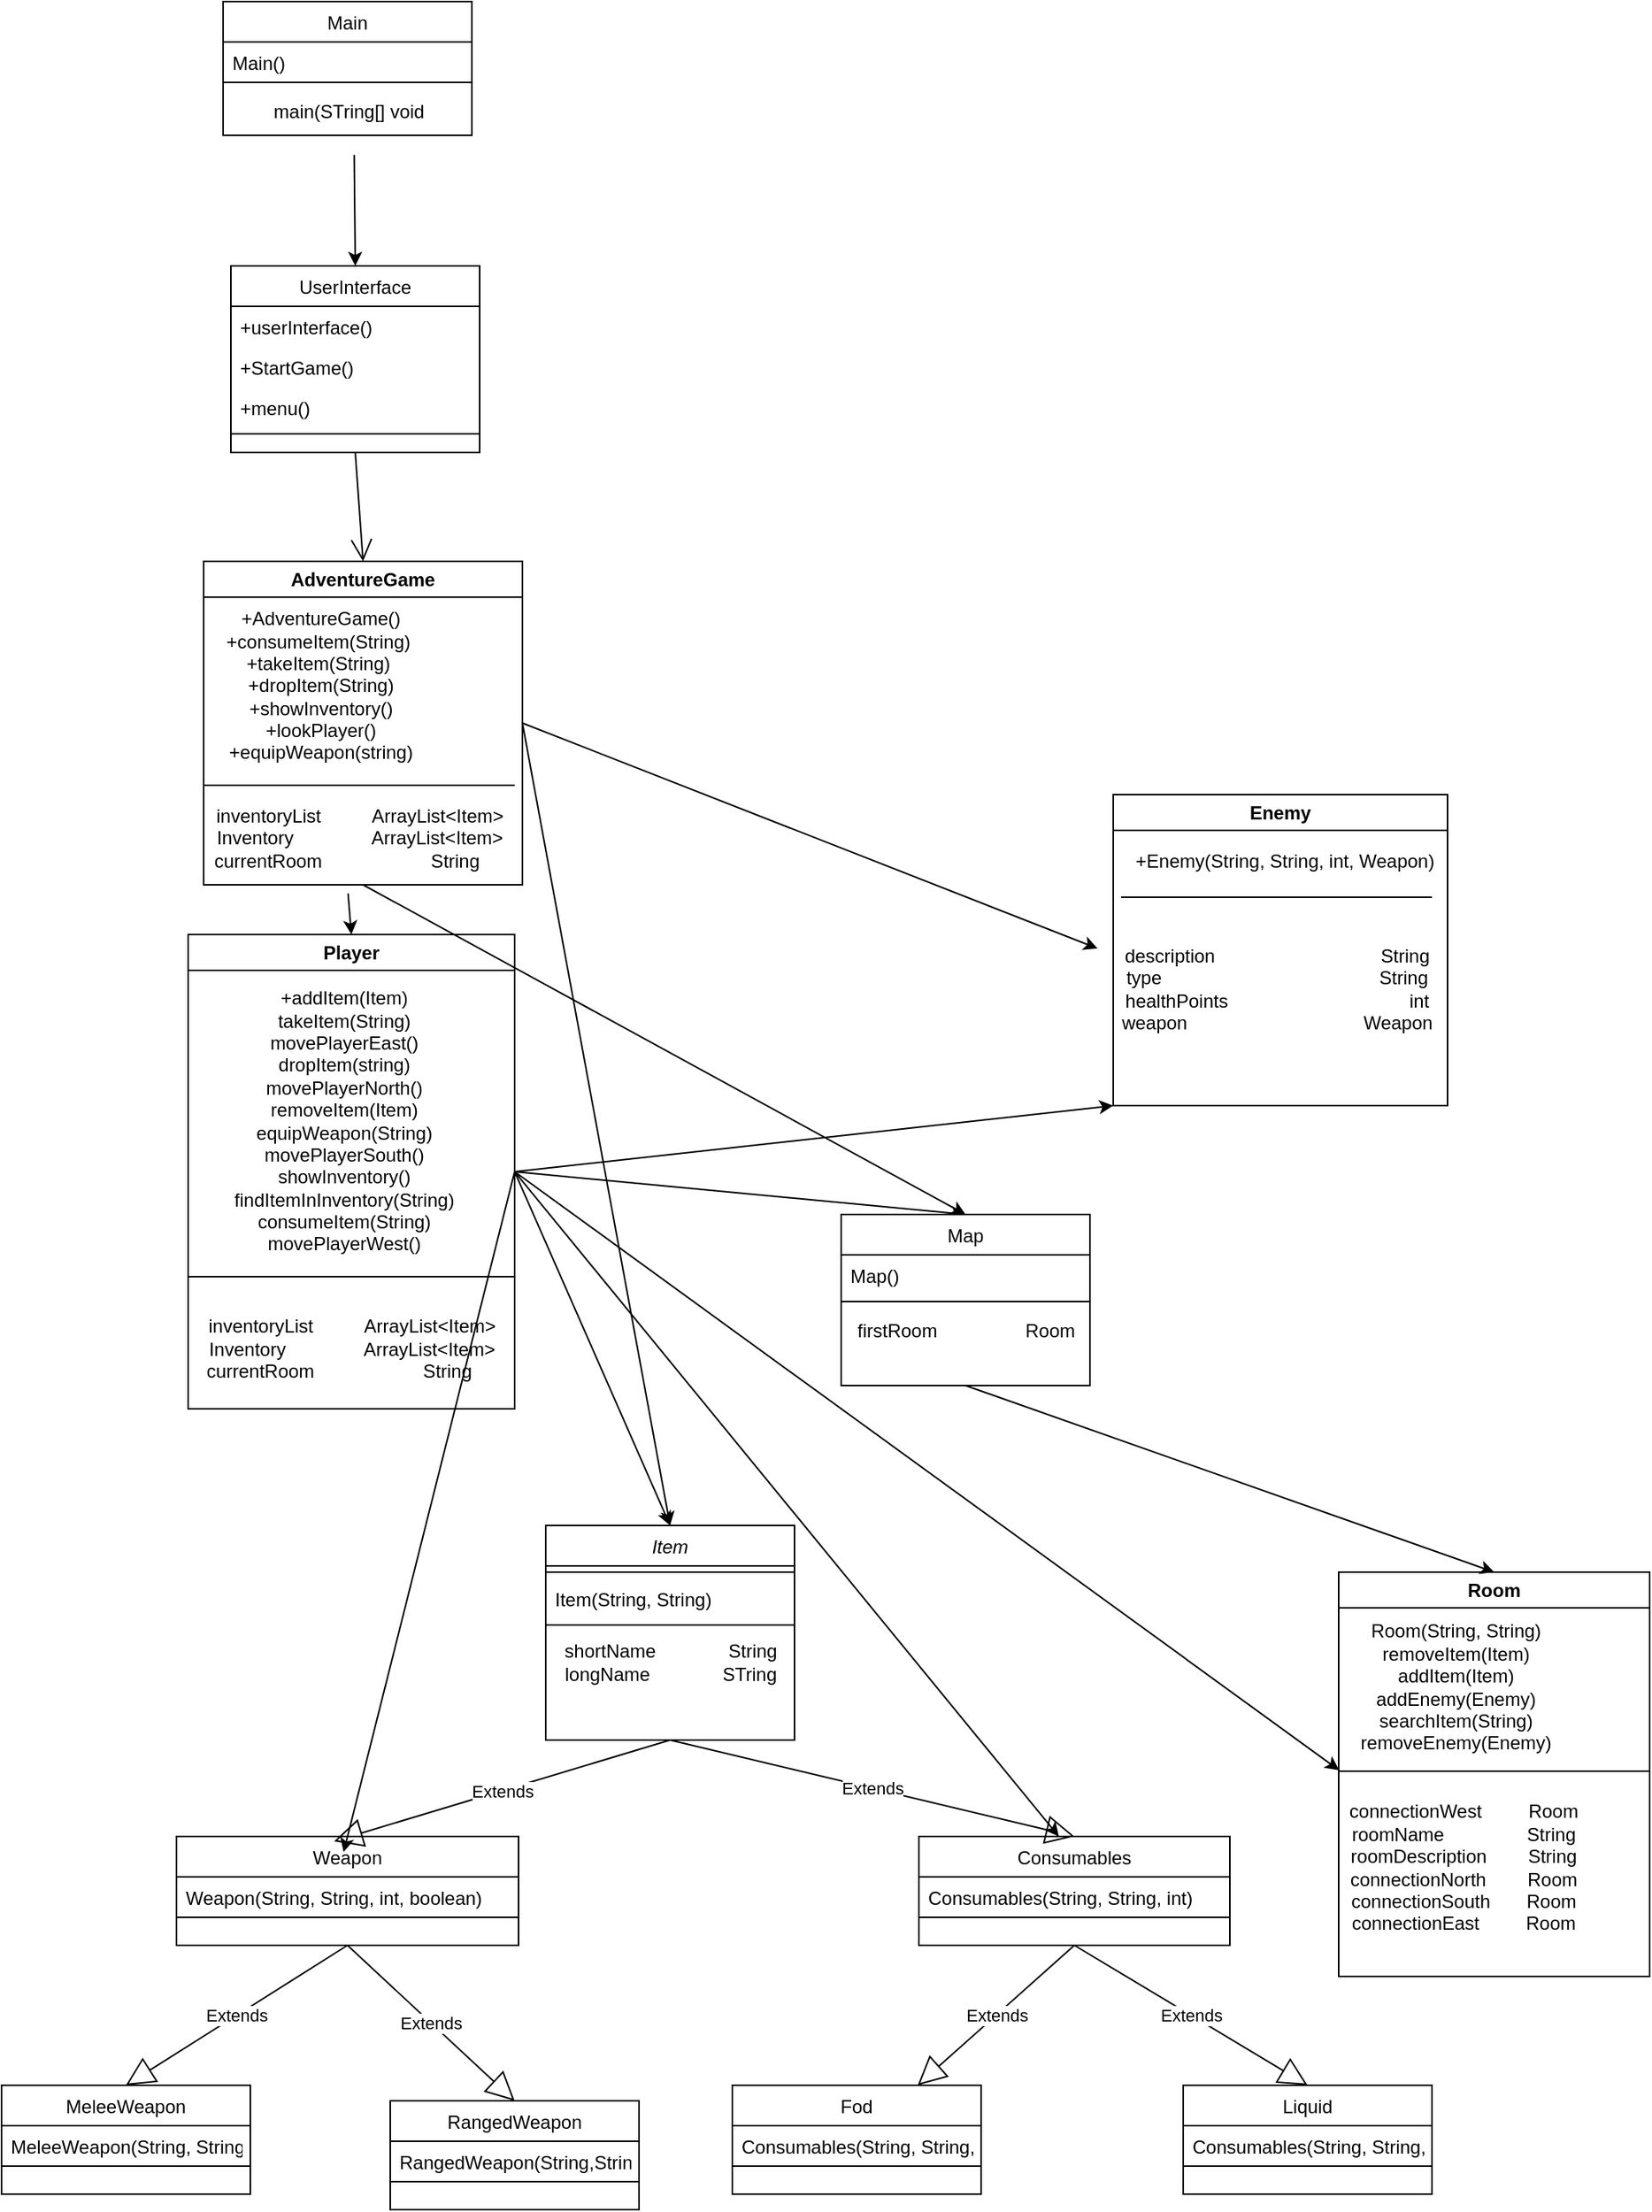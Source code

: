 <mxfile version="24.0.7" type="github">
  <diagram id="C5RBs43oDa-KdzZeNtuy" name="Page-1">
    <mxGraphModel dx="3653" dy="2772" grid="1" gridSize="10" guides="1" tooltips="1" connect="1" arrows="1" fold="1" page="1" pageScale="1" pageWidth="827" pageHeight="1169" math="0" shadow="0">
      <root>
        <mxCell id="WIyWlLk6GJQsqaUBKTNV-0" />
        <mxCell id="WIyWlLk6GJQsqaUBKTNV-1" parent="WIyWlLk6GJQsqaUBKTNV-0" />
        <mxCell id="zkfFHV4jXpPFQw0GAbJ--0" value="Item" style="swimlane;fontStyle=2;align=center;verticalAlign=top;childLayout=stackLayout;horizontal=1;startSize=26;horizontalStack=0;resizeParent=1;resizeLast=0;collapsible=1;marginBottom=0;rounded=0;shadow=0;strokeWidth=1;" parent="WIyWlLk6GJQsqaUBKTNV-1" vertex="1">
          <mxGeometry x="480" y="700" width="160" height="138" as="geometry">
            <mxRectangle x="230" y="140" width="160" height="26" as="alternateBounds" />
          </mxGeometry>
        </mxCell>
        <mxCell id="zkfFHV4jXpPFQw0GAbJ--4" value="" style="line;html=1;strokeWidth=1;align=left;verticalAlign=middle;spacingTop=-1;spacingLeft=3;spacingRight=3;rotatable=0;labelPosition=right;points=[];portConstraint=eastwest;" parent="zkfFHV4jXpPFQw0GAbJ--0" vertex="1">
          <mxGeometry y="26" width="160" height="8" as="geometry" />
        </mxCell>
        <mxCell id="zkfFHV4jXpPFQw0GAbJ--2" value="Item(String, String)" style="text;align=left;verticalAlign=top;spacingLeft=4;spacingRight=4;overflow=hidden;rotatable=0;points=[[0,0.5],[1,0.5]];portConstraint=eastwest;rounded=0;shadow=0;html=0;" parent="zkfFHV4jXpPFQw0GAbJ--0" vertex="1">
          <mxGeometry y="34" width="160" height="26" as="geometry" />
        </mxCell>
        <mxCell id="uwDvqa7Ofeo9CIhUObdA-54" value="" style="line;strokeWidth=1;fillColor=none;align=left;verticalAlign=middle;spacingTop=-1;spacingLeft=3;spacingRight=3;rotatable=0;labelPosition=right;points=[];portConstraint=eastwest;strokeColor=inherit;" vertex="1" parent="zkfFHV4jXpPFQw0GAbJ--0">
          <mxGeometry y="60" width="160" height="8" as="geometry" />
        </mxCell>
        <mxCell id="uwDvqa7Ofeo9CIhUObdA-55" value="shortName&amp;nbsp; &amp;nbsp; &amp;nbsp; &amp;nbsp; &amp;nbsp; &amp;nbsp; &amp;nbsp; String&lt;div&gt;longName&amp;nbsp; &amp;nbsp; &amp;nbsp; &amp;nbsp; &amp;nbsp; &amp;nbsp; &amp;nbsp; STring&lt;/div&gt;" style="text;html=1;align=center;verticalAlign=middle;resizable=0;points=[];autosize=1;strokeColor=none;fillColor=none;" vertex="1" parent="zkfFHV4jXpPFQw0GAbJ--0">
          <mxGeometry y="68" width="160" height="40" as="geometry" />
        </mxCell>
        <mxCell id="zkfFHV4jXpPFQw0GAbJ--17" value="UserInterface" style="swimlane;fontStyle=0;align=center;verticalAlign=top;childLayout=stackLayout;horizontal=1;startSize=26;horizontalStack=0;resizeParent=1;resizeLast=0;collapsible=1;marginBottom=0;rounded=0;shadow=0;strokeWidth=1;" parent="WIyWlLk6GJQsqaUBKTNV-1" vertex="1">
          <mxGeometry x="277.5" y="-110" width="160" height="120" as="geometry">
            <mxRectangle x="550" y="140" width="160" height="26" as="alternateBounds" />
          </mxGeometry>
        </mxCell>
        <mxCell id="zkfFHV4jXpPFQw0GAbJ--18" value="+userInterface()" style="text;align=left;verticalAlign=top;spacingLeft=4;spacingRight=4;overflow=hidden;rotatable=0;points=[[0,0.5],[1,0.5]];portConstraint=eastwest;" parent="zkfFHV4jXpPFQw0GAbJ--17" vertex="1">
          <mxGeometry y="26" width="160" height="26" as="geometry" />
        </mxCell>
        <mxCell id="zkfFHV4jXpPFQw0GAbJ--19" value="+StartGame()" style="text;align=left;verticalAlign=top;spacingLeft=4;spacingRight=4;overflow=hidden;rotatable=0;points=[[0,0.5],[1,0.5]];portConstraint=eastwest;rounded=0;shadow=0;html=0;" parent="zkfFHV4jXpPFQw0GAbJ--17" vertex="1">
          <mxGeometry y="52" width="160" height="26" as="geometry" />
        </mxCell>
        <mxCell id="zkfFHV4jXpPFQw0GAbJ--20" value="+menu()" style="text;align=left;verticalAlign=top;spacingLeft=4;spacingRight=4;overflow=hidden;rotatable=0;points=[[0,0.5],[1,0.5]];portConstraint=eastwest;rounded=0;shadow=0;html=0;" parent="zkfFHV4jXpPFQw0GAbJ--17" vertex="1">
          <mxGeometry y="78" width="160" height="26" as="geometry" />
        </mxCell>
        <mxCell id="zkfFHV4jXpPFQw0GAbJ--23" value="" style="line;html=1;strokeWidth=1;align=left;verticalAlign=middle;spacingTop=-1;spacingLeft=3;spacingRight=3;rotatable=0;labelPosition=right;points=[];portConstraint=eastwest;" parent="zkfFHV4jXpPFQw0GAbJ--17" vertex="1">
          <mxGeometry y="104" width="160" height="8" as="geometry" />
        </mxCell>
        <mxCell id="uwDvqa7Ofeo9CIhUObdA-1" value="AdventureGame" style="swimlane;whiteSpace=wrap;html=1;" vertex="1" parent="WIyWlLk6GJQsqaUBKTNV-1">
          <mxGeometry x="260" y="80" width="205" height="208" as="geometry" />
        </mxCell>
        <mxCell id="uwDvqa7Ofeo9CIhUObdA-3" value="+AdventureGame()&lt;div&gt;+consumeItem(String)&amp;nbsp;&lt;/div&gt;&lt;div&gt;+takeItem(String)&amp;nbsp;&lt;/div&gt;&lt;div&gt;+dropItem(String)&lt;/div&gt;&lt;div&gt;+showInventory()&lt;/div&gt;&lt;div&gt;+lookPlayer()&lt;/div&gt;&lt;div&gt;+equipWeapon(string)&lt;/div&gt;" style="text;html=1;align=center;verticalAlign=middle;resizable=0;points=[];autosize=1;strokeColor=none;fillColor=none;" vertex="1" parent="uwDvqa7Ofeo9CIhUObdA-1">
          <mxGeometry y="25" width="150" height="110" as="geometry" />
        </mxCell>
        <mxCell id="uwDvqa7Ofeo9CIhUObdA-44" value="" style="line;strokeWidth=1;fillColor=none;align=left;verticalAlign=middle;spacingTop=-1;spacingLeft=3;spacingRight=3;rotatable=0;labelPosition=right;points=[];portConstraint=eastwest;strokeColor=inherit;" vertex="1" parent="uwDvqa7Ofeo9CIhUObdA-1">
          <mxGeometry y="140" width="200" height="8" as="geometry" />
        </mxCell>
        <mxCell id="uwDvqa7Ofeo9CIhUObdA-48" value="inventoryList&amp;nbsp; &amp;nbsp; &amp;nbsp; &amp;nbsp; &amp;nbsp; ArrayList&amp;lt;Item&amp;gt;&lt;div&gt;&lt;span style=&quot;background-color: initial;&quot;&gt;Inventory&amp;nbsp; &amp;nbsp; &amp;nbsp; &amp;nbsp; &amp;nbsp; &amp;nbsp; &amp;nbsp; &amp;nbsp;ArrayList&amp;lt;Item&amp;gt;&lt;/span&gt;&lt;div&gt;currentRoom&amp;nbsp; &amp;nbsp; &amp;nbsp; &amp;nbsp; &amp;nbsp; &amp;nbsp; &amp;nbsp; &amp;nbsp; &amp;nbsp; &amp;nbsp; &amp;nbsp;String&amp;nbsp; &amp;nbsp; &amp;nbsp;&lt;/div&gt;&lt;/div&gt;" style="text;html=1;align=center;verticalAlign=middle;resizable=0;points=[];autosize=1;strokeColor=none;fillColor=none;" vertex="1" parent="uwDvqa7Ofeo9CIhUObdA-1">
          <mxGeometry x="-5" y="148" width="210" height="60" as="geometry" />
        </mxCell>
        <mxCell id="uwDvqa7Ofeo9CIhUObdA-2" value="Room" style="swimlane;whiteSpace=wrap;html=1;" vertex="1" parent="WIyWlLk6GJQsqaUBKTNV-1">
          <mxGeometry x="990" y="730" width="200" height="260" as="geometry" />
        </mxCell>
        <mxCell id="uwDvqa7Ofeo9CIhUObdA-5" value="Room(String, String)&lt;div&gt;&lt;span style=&quot;background-color: initial;&quot;&gt;removeItem(Item)&lt;/span&gt;&lt;div&gt;addItem(Item)&lt;/div&gt;&lt;div&gt;addEnemy(Enemy)&lt;/div&gt;&lt;div&gt;searchItem(String)&lt;/div&gt;&lt;div&gt;removeEnemy(Enemy)&lt;/div&gt;&lt;/div&gt;" style="text;html=1;align=center;verticalAlign=middle;resizable=0;points=[];autosize=1;strokeColor=none;fillColor=none;" vertex="1" parent="uwDvqa7Ofeo9CIhUObdA-2">
          <mxGeometry y="24" width="150" height="100" as="geometry" />
        </mxCell>
        <mxCell id="uwDvqa7Ofeo9CIhUObdA-50" value="" style="line;strokeWidth=1;fillColor=none;align=left;verticalAlign=middle;spacingTop=-1;spacingLeft=3;spacingRight=3;rotatable=0;labelPosition=right;points=[];portConstraint=eastwest;strokeColor=inherit;" vertex="1" parent="uwDvqa7Ofeo9CIhUObdA-2">
          <mxGeometry y="124" width="200" height="8" as="geometry" />
        </mxCell>
        <mxCell id="uwDvqa7Ofeo9CIhUObdA-51" value="connectionWest&amp;nbsp; &amp;nbsp; &amp;nbsp; &amp;nbsp; &amp;nbsp;Room&lt;div&gt;roomName&amp;nbsp; &amp;nbsp; &amp;nbsp; &amp;nbsp; &amp;nbsp; &amp;nbsp; &amp;nbsp; &amp;nbsp; String&lt;/div&gt;&lt;div&gt;roomDescription&amp;nbsp; &amp;nbsp; &amp;nbsp; &amp;nbsp; String&lt;/div&gt;&lt;div&gt;connectionNorth&amp;nbsp; &amp;nbsp; &amp;nbsp; &amp;nbsp; Room&lt;/div&gt;&lt;div&gt;connectionSouth&amp;nbsp; &amp;nbsp; &amp;nbsp; &amp;nbsp;Room&lt;/div&gt;&lt;div&gt;connectionEast&amp;nbsp; &amp;nbsp; &amp;nbsp; &amp;nbsp; &amp;nbsp;Room&lt;/div&gt;" style="text;html=1;align=center;verticalAlign=middle;resizable=0;points=[];autosize=1;strokeColor=none;fillColor=none;" vertex="1" parent="uwDvqa7Ofeo9CIhUObdA-2">
          <mxGeometry x="-5" y="140" width="170" height="100" as="geometry" />
        </mxCell>
        <mxCell id="uwDvqa7Ofeo9CIhUObdA-6" value="Main" style="swimlane;fontStyle=0;align=center;verticalAlign=top;childLayout=stackLayout;horizontal=1;startSize=26;horizontalStack=0;resizeParent=1;resizeLast=0;collapsible=1;marginBottom=0;rounded=0;shadow=0;strokeWidth=1;" vertex="1" parent="WIyWlLk6GJQsqaUBKTNV-1">
          <mxGeometry x="272.5" y="-280" width="160" height="86" as="geometry">
            <mxRectangle x="340" y="380" width="170" height="26" as="alternateBounds" />
          </mxGeometry>
        </mxCell>
        <mxCell id="uwDvqa7Ofeo9CIhUObdA-7" value="Main()" style="text;align=left;verticalAlign=top;spacingLeft=4;spacingRight=4;overflow=hidden;rotatable=0;points=[[0,0.5],[1,0.5]];portConstraint=eastwest;" vertex="1" parent="uwDvqa7Ofeo9CIhUObdA-6">
          <mxGeometry y="26" width="160" height="22" as="geometry" />
        </mxCell>
        <mxCell id="uwDvqa7Ofeo9CIhUObdA-8" value="" style="line;html=1;strokeWidth=1;align=left;verticalAlign=middle;spacingTop=-1;spacingLeft=3;spacingRight=3;rotatable=0;labelPosition=right;points=[];portConstraint=eastwest;" vertex="1" parent="uwDvqa7Ofeo9CIhUObdA-6">
          <mxGeometry y="48" width="160" height="8" as="geometry" />
        </mxCell>
        <mxCell id="uwDvqa7Ofeo9CIhUObdA-61" value="main(STring[] void" style="text;html=1;align=center;verticalAlign=middle;resizable=0;points=[];autosize=1;strokeColor=none;fillColor=none;" vertex="1" parent="uwDvqa7Ofeo9CIhUObdA-6">
          <mxGeometry y="56" width="160" height="30" as="geometry" />
        </mxCell>
        <mxCell id="uwDvqa7Ofeo9CIhUObdA-9" value="Weapon" style="swimlane;fontStyle=0;align=center;verticalAlign=top;childLayout=stackLayout;horizontal=1;startSize=26;horizontalStack=0;resizeParent=1;resizeLast=0;collapsible=1;marginBottom=0;rounded=0;shadow=0;strokeWidth=1;rotation=0;" vertex="1" parent="WIyWlLk6GJQsqaUBKTNV-1">
          <mxGeometry x="242.5" y="900" width="220" height="70" as="geometry">
            <mxRectangle x="340" y="380" width="170" height="26" as="alternateBounds" />
          </mxGeometry>
        </mxCell>
        <mxCell id="uwDvqa7Ofeo9CIhUObdA-10" value="Weapon(String, String, int, boolean)" style="text;align=left;verticalAlign=top;spacingLeft=4;spacingRight=4;overflow=hidden;rotatable=0;points=[[0,0.5],[1,0.5]];portConstraint=eastwest;rotation=0;" vertex="1" parent="uwDvqa7Ofeo9CIhUObdA-9">
          <mxGeometry y="26" width="220" height="22" as="geometry" />
        </mxCell>
        <mxCell id="uwDvqa7Ofeo9CIhUObdA-11" value="" style="line;html=1;strokeWidth=1;align=left;verticalAlign=middle;spacingTop=-1;spacingLeft=3;spacingRight=3;rotatable=0;labelPosition=right;points=[];portConstraint=eastwest;rotation=0;" vertex="1" parent="uwDvqa7Ofeo9CIhUObdA-9">
          <mxGeometry y="48" width="220" height="8" as="geometry" />
        </mxCell>
        <mxCell id="uwDvqa7Ofeo9CIhUObdA-14" value="Consumables" style="swimlane;fontStyle=0;align=center;verticalAlign=top;childLayout=stackLayout;horizontal=1;startSize=26;horizontalStack=0;resizeParent=1;resizeLast=0;collapsible=1;marginBottom=0;rounded=0;shadow=0;strokeWidth=1;" vertex="1" parent="WIyWlLk6GJQsqaUBKTNV-1">
          <mxGeometry x="720" y="900" width="200" height="70" as="geometry">
            <mxRectangle x="340" y="380" width="170" height="26" as="alternateBounds" />
          </mxGeometry>
        </mxCell>
        <mxCell id="uwDvqa7Ofeo9CIhUObdA-15" value="Consumables(String, String, int)" style="text;align=left;verticalAlign=top;spacingLeft=4;spacingRight=4;overflow=hidden;rotatable=0;points=[[0,0.5],[1,0.5]];portConstraint=eastwest;" vertex="1" parent="uwDvqa7Ofeo9CIhUObdA-14">
          <mxGeometry y="26" width="200" height="22" as="geometry" />
        </mxCell>
        <mxCell id="uwDvqa7Ofeo9CIhUObdA-16" value="" style="line;html=1;strokeWidth=1;align=left;verticalAlign=middle;spacingTop=-1;spacingLeft=3;spacingRight=3;rotatable=0;labelPosition=right;points=[];portConstraint=eastwest;" vertex="1" parent="uwDvqa7Ofeo9CIhUObdA-14">
          <mxGeometry y="48" width="200" height="8" as="geometry" />
        </mxCell>
        <mxCell id="uwDvqa7Ofeo9CIhUObdA-20" value="RangedWeapon" style="swimlane;fontStyle=0;align=center;verticalAlign=top;childLayout=stackLayout;horizontal=1;startSize=26;horizontalStack=0;resizeParent=1;resizeLast=0;collapsible=1;marginBottom=0;rounded=0;shadow=0;strokeWidth=1;" vertex="1" parent="WIyWlLk6GJQsqaUBKTNV-1">
          <mxGeometry x="380" y="1070" width="160" height="70" as="geometry">
            <mxRectangle x="340" y="380" width="170" height="26" as="alternateBounds" />
          </mxGeometry>
        </mxCell>
        <mxCell id="uwDvqa7Ofeo9CIhUObdA-21" value="RangedWeapon(String,String, int,int)" style="text;align=left;verticalAlign=top;spacingLeft=4;spacingRight=4;overflow=hidden;rotatable=0;points=[[0,0.5],[1,0.5]];portConstraint=eastwest;" vertex="1" parent="uwDvqa7Ofeo9CIhUObdA-20">
          <mxGeometry y="26" width="160" height="22" as="geometry" />
        </mxCell>
        <mxCell id="uwDvqa7Ofeo9CIhUObdA-22" value="" style="line;html=1;strokeWidth=1;align=left;verticalAlign=middle;spacingTop=-1;spacingLeft=3;spacingRight=3;rotatable=0;labelPosition=right;points=[];portConstraint=eastwest;" vertex="1" parent="uwDvqa7Ofeo9CIhUObdA-20">
          <mxGeometry y="48" width="160" height="8" as="geometry" />
        </mxCell>
        <mxCell id="uwDvqa7Ofeo9CIhUObdA-23" value="MeleeWeapon" style="swimlane;fontStyle=0;align=center;verticalAlign=top;childLayout=stackLayout;horizontal=1;startSize=26;horizontalStack=0;resizeParent=1;resizeLast=0;collapsible=1;marginBottom=0;rounded=0;shadow=0;strokeWidth=1;" vertex="1" parent="WIyWlLk6GJQsqaUBKTNV-1">
          <mxGeometry x="130" y="1060" width="160" height="70" as="geometry">
            <mxRectangle x="340" y="380" width="170" height="26" as="alternateBounds" />
          </mxGeometry>
        </mxCell>
        <mxCell id="uwDvqa7Ofeo9CIhUObdA-24" value="MeleeWeapon(String, String, int)" style="text;align=left;verticalAlign=top;spacingLeft=4;spacingRight=4;overflow=hidden;rotatable=0;points=[[0,0.5],[1,0.5]];portConstraint=eastwest;" vertex="1" parent="uwDvqa7Ofeo9CIhUObdA-23">
          <mxGeometry y="26" width="160" height="22" as="geometry" />
        </mxCell>
        <mxCell id="uwDvqa7Ofeo9CIhUObdA-25" value="" style="line;html=1;strokeWidth=1;align=left;verticalAlign=middle;spacingTop=-1;spacingLeft=3;spacingRight=3;rotatable=0;labelPosition=right;points=[];portConstraint=eastwest;" vertex="1" parent="uwDvqa7Ofeo9CIhUObdA-23">
          <mxGeometry y="48" width="160" height="8" as="geometry" />
        </mxCell>
        <mxCell id="uwDvqa7Ofeo9CIhUObdA-26" value="Liquid" style="swimlane;fontStyle=0;align=center;verticalAlign=top;childLayout=stackLayout;horizontal=1;startSize=26;horizontalStack=0;resizeParent=1;resizeLast=0;collapsible=1;marginBottom=0;rounded=0;shadow=0;strokeWidth=1;" vertex="1" parent="WIyWlLk6GJQsqaUBKTNV-1">
          <mxGeometry x="890" y="1060" width="160" height="70" as="geometry">
            <mxRectangle x="340" y="380" width="170" height="26" as="alternateBounds" />
          </mxGeometry>
        </mxCell>
        <mxCell id="uwDvqa7Ofeo9CIhUObdA-27" value="Consumables(String, String, int)" style="text;align=left;verticalAlign=top;spacingLeft=4;spacingRight=4;overflow=hidden;rotatable=0;points=[[0,0.5],[1,0.5]];portConstraint=eastwest;" vertex="1" parent="uwDvqa7Ofeo9CIhUObdA-26">
          <mxGeometry y="26" width="160" height="22" as="geometry" />
        </mxCell>
        <mxCell id="uwDvqa7Ofeo9CIhUObdA-28" value="" style="line;html=1;strokeWidth=1;align=left;verticalAlign=middle;spacingTop=-1;spacingLeft=3;spacingRight=3;rotatable=0;labelPosition=right;points=[];portConstraint=eastwest;" vertex="1" parent="uwDvqa7Ofeo9CIhUObdA-26">
          <mxGeometry y="48" width="160" height="8" as="geometry" />
        </mxCell>
        <mxCell id="uwDvqa7Ofeo9CIhUObdA-29" value="Fod" style="swimlane;fontStyle=0;align=center;verticalAlign=top;childLayout=stackLayout;horizontal=1;startSize=26;horizontalStack=0;resizeParent=1;resizeLast=0;collapsible=1;marginBottom=0;rounded=0;shadow=0;strokeWidth=1;" vertex="1" parent="WIyWlLk6GJQsqaUBKTNV-1">
          <mxGeometry x="600" y="1060" width="160" height="70" as="geometry">
            <mxRectangle x="340" y="380" width="170" height="26" as="alternateBounds" />
          </mxGeometry>
        </mxCell>
        <mxCell id="uwDvqa7Ofeo9CIhUObdA-30" value="Consumables(String, String, int)" style="text;align=left;verticalAlign=top;spacingLeft=4;spacingRight=4;overflow=hidden;rotatable=0;points=[[0,0.5],[1,0.5]];portConstraint=eastwest;" vertex="1" parent="uwDvqa7Ofeo9CIhUObdA-29">
          <mxGeometry y="26" width="160" height="22" as="geometry" />
        </mxCell>
        <mxCell id="uwDvqa7Ofeo9CIhUObdA-31" value="" style="line;html=1;strokeWidth=1;align=left;verticalAlign=middle;spacingTop=-1;spacingLeft=3;spacingRight=3;rotatable=0;labelPosition=right;points=[];portConstraint=eastwest;" vertex="1" parent="uwDvqa7Ofeo9CIhUObdA-29">
          <mxGeometry y="48" width="160" height="8" as="geometry" />
        </mxCell>
        <mxCell id="uwDvqa7Ofeo9CIhUObdA-38" value="Enemy" style="swimlane;whiteSpace=wrap;html=1;" vertex="1" parent="WIyWlLk6GJQsqaUBKTNV-1">
          <mxGeometry x="845" y="230" width="215" height="200" as="geometry" />
        </mxCell>
        <mxCell id="uwDvqa7Ofeo9CIhUObdA-39" value="+Enemy(String, String, int, Weapon)&lt;div&gt;&lt;br&gt;&lt;/div&gt;" style="text;html=1;align=center;verticalAlign=middle;resizable=0;points=[];autosize=1;strokeColor=none;fillColor=none;" vertex="1" parent="uwDvqa7Ofeo9CIhUObdA-38">
          <mxGeometry y="30" width="220" height="40" as="geometry" />
        </mxCell>
        <mxCell id="uwDvqa7Ofeo9CIhUObdA-52" value="" style="line;strokeWidth=1;fillColor=none;align=left;verticalAlign=middle;spacingTop=-1;spacingLeft=3;spacingRight=3;rotatable=0;labelPosition=right;points=[];portConstraint=eastwest;strokeColor=inherit;" vertex="1" parent="uwDvqa7Ofeo9CIhUObdA-38">
          <mxGeometry x="5" y="62" width="200" height="8" as="geometry" />
        </mxCell>
        <mxCell id="uwDvqa7Ofeo9CIhUObdA-53" value="description&amp;nbsp; &amp;nbsp; &amp;nbsp; &amp;nbsp; &amp;nbsp; &amp;nbsp; &amp;nbsp; &amp;nbsp; &amp;nbsp; &amp;nbsp; &amp;nbsp; &amp;nbsp; &amp;nbsp; &amp;nbsp; &amp;nbsp; &amp;nbsp; String&lt;div&gt;type&amp;nbsp; &amp;nbsp; &amp;nbsp; &amp;nbsp; &amp;nbsp; &amp;nbsp; &amp;nbsp; &amp;nbsp; &amp;nbsp; &amp;nbsp; &amp;nbsp; &amp;nbsp; &amp;nbsp; &amp;nbsp; &amp;nbsp; &amp;nbsp; &amp;nbsp; &amp;nbsp; &amp;nbsp; &amp;nbsp; &amp;nbsp; String&lt;/div&gt;&lt;div&gt;healthPoints&amp;nbsp; &amp;nbsp; &amp;nbsp; &amp;nbsp; &amp;nbsp; &amp;nbsp; &amp;nbsp; &amp;nbsp; &amp;nbsp; &amp;nbsp; &amp;nbsp; &amp;nbsp; &amp;nbsp; &amp;nbsp; &amp;nbsp; &amp;nbsp; &amp;nbsp; &amp;nbsp;int&lt;/div&gt;&lt;div&gt;weapon&amp;nbsp; &amp;nbsp; &amp;nbsp; &amp;nbsp; &amp;nbsp; &amp;nbsp; &amp;nbsp; &amp;nbsp; &amp;nbsp; &amp;nbsp; &amp;nbsp; &amp;nbsp; &amp;nbsp; &amp;nbsp; &amp;nbsp; &amp;nbsp; &amp;nbsp; Weapon&lt;/div&gt;" style="text;html=1;align=center;verticalAlign=middle;resizable=0;points=[];autosize=1;strokeColor=none;fillColor=none;" vertex="1" parent="uwDvqa7Ofeo9CIhUObdA-38">
          <mxGeometry x="-5" y="90" width="220" height="70" as="geometry" />
        </mxCell>
        <mxCell id="uwDvqa7Ofeo9CIhUObdA-62" value="Extends" style="endArrow=block;endSize=16;endFill=0;html=1;rounded=0;entryX=0.5;entryY=0;entryDx=0;entryDy=0;exitX=0.5;exitY=1;exitDx=0;exitDy=0;" edge="1" parent="WIyWlLk6GJQsqaUBKTNV-1" source="zkfFHV4jXpPFQw0GAbJ--0" target="uwDvqa7Ofeo9CIhUObdA-14">
          <mxGeometry width="160" relative="1" as="geometry">
            <mxPoint x="660" y="890" as="sourcePoint" />
            <mxPoint x="690" y="890" as="targetPoint" />
          </mxGeometry>
        </mxCell>
        <mxCell id="uwDvqa7Ofeo9CIhUObdA-63" value="Extends" style="endArrow=block;endSize=16;endFill=0;html=1;rounded=0;entryX=0.461;entryY=0.044;entryDx=0;entryDy=0;entryPerimeter=0;exitX=0.5;exitY=1;exitDx=0;exitDy=0;" edge="1" parent="WIyWlLk6GJQsqaUBKTNV-1" source="zkfFHV4jXpPFQw0GAbJ--0" target="uwDvqa7Ofeo9CIhUObdA-9">
          <mxGeometry width="160" relative="1" as="geometry">
            <mxPoint x="390" y="840" as="sourcePoint" />
            <mxPoint x="690" y="890" as="targetPoint" />
          </mxGeometry>
        </mxCell>
        <mxCell id="uwDvqa7Ofeo9CIhUObdA-64" value="Extends" style="endArrow=block;endSize=16;endFill=0;html=1;rounded=0;entryX=0.5;entryY=0;entryDx=0;entryDy=0;exitX=0.5;exitY=1;exitDx=0;exitDy=0;" edge="1" parent="WIyWlLk6GJQsqaUBKTNV-1" source="uwDvqa7Ofeo9CIhUObdA-14" target="uwDvqa7Ofeo9CIhUObdA-26">
          <mxGeometry width="160" relative="1" as="geometry">
            <mxPoint x="605" y="1000" as="sourcePoint" />
            <mxPoint x="765" y="1000" as="targetPoint" />
          </mxGeometry>
        </mxCell>
        <mxCell id="uwDvqa7Ofeo9CIhUObdA-65" value="Extends" style="endArrow=block;endSize=16;endFill=0;html=1;rounded=0;exitX=0.5;exitY=1;exitDx=0;exitDy=0;" edge="1" parent="WIyWlLk6GJQsqaUBKTNV-1" source="uwDvqa7Ofeo9CIhUObdA-14" target="uwDvqa7Ofeo9CIhUObdA-29">
          <mxGeometry width="160" relative="1" as="geometry">
            <mxPoint x="530" y="890" as="sourcePoint" />
            <mxPoint x="690" y="890" as="targetPoint" />
          </mxGeometry>
        </mxCell>
        <mxCell id="uwDvqa7Ofeo9CIhUObdA-66" value="Extends" style="endArrow=block;endSize=16;endFill=0;html=1;rounded=0;entryX=0.5;entryY=0;entryDx=0;entryDy=0;exitX=0.5;exitY=1;exitDx=0;exitDy=0;" edge="1" parent="WIyWlLk6GJQsqaUBKTNV-1" source="uwDvqa7Ofeo9CIhUObdA-9" target="uwDvqa7Ofeo9CIhUObdA-20">
          <mxGeometry width="160" relative="1" as="geometry">
            <mxPoint x="210" y="960" as="sourcePoint" />
            <mxPoint x="690" y="890" as="targetPoint" />
          </mxGeometry>
        </mxCell>
        <mxCell id="uwDvqa7Ofeo9CIhUObdA-67" value="Extends" style="endArrow=block;endSize=16;endFill=0;html=1;rounded=0;entryX=0.5;entryY=0;entryDx=0;entryDy=0;exitX=0.5;exitY=1;exitDx=0;exitDy=0;" edge="1" parent="WIyWlLk6GJQsqaUBKTNV-1" source="uwDvqa7Ofeo9CIhUObdA-9" target="uwDvqa7Ofeo9CIhUObdA-23">
          <mxGeometry width="160" relative="1" as="geometry">
            <mxPoint x="210" y="960" as="sourcePoint" />
            <mxPoint x="690" y="890" as="targetPoint" />
          </mxGeometry>
        </mxCell>
        <mxCell id="uwDvqa7Ofeo9CIhUObdA-69" value="" style="endArrow=open;endFill=1;endSize=12;html=1;rounded=0;exitX=0.5;exitY=1;exitDx=0;exitDy=0;entryX=0.5;entryY=0;entryDx=0;entryDy=0;" edge="1" parent="WIyWlLk6GJQsqaUBKTNV-1" source="zkfFHV4jXpPFQw0GAbJ--17" target="uwDvqa7Ofeo9CIhUObdA-1">
          <mxGeometry width="160" relative="1" as="geometry">
            <mxPoint x="370" y="250" as="sourcePoint" />
            <mxPoint x="690" y="450" as="targetPoint" />
          </mxGeometry>
        </mxCell>
        <mxCell id="uwDvqa7Ofeo9CIhUObdA-73" value="" style="endArrow=classic;html=1;rounded=0;entryX=0.5;entryY=0;entryDx=0;entryDy=0;exitX=1;exitY=0.5;exitDx=0;exitDy=0;" edge="1" parent="WIyWlLk6GJQsqaUBKTNV-1" source="uwDvqa7Ofeo9CIhUObdA-1" target="zkfFHV4jXpPFQw0GAbJ--0">
          <mxGeometry width="50" height="50" relative="1" as="geometry">
            <mxPoint x="350" y="390" as="sourcePoint" />
            <mxPoint x="630" y="460" as="targetPoint" />
          </mxGeometry>
        </mxCell>
        <mxCell id="uwDvqa7Ofeo9CIhUObdA-74" value="" style="endArrow=classic;html=1;rounded=0;exitX=0.5;exitY=1;exitDx=0;exitDy=0;entryX=0.5;entryY=0;entryDx=0;entryDy=0;" edge="1" parent="WIyWlLk6GJQsqaUBKTNV-1" source="zkfFHV4jXpPFQw0GAbJ--13" target="uwDvqa7Ofeo9CIhUObdA-2">
          <mxGeometry width="50" height="50" relative="1" as="geometry">
            <mxPoint x="390" y="510" as="sourcePoint" />
            <mxPoint x="630" y="460" as="targetPoint" />
          </mxGeometry>
        </mxCell>
        <mxCell id="uwDvqa7Ofeo9CIhUObdA-76" value="" style="endArrow=classic;html=1;rounded=0;entryX=0.5;entryY=0;entryDx=0;entryDy=0;exitX=1;exitY=0.5;exitDx=0;exitDy=0;" edge="1" parent="WIyWlLk6GJQsqaUBKTNV-1" source="uwDvqa7Ofeo9CIhUObdA-40" target="zkfFHV4jXpPFQw0GAbJ--13">
          <mxGeometry width="50" height="50" relative="1" as="geometry">
            <mxPoint x="380" y="500" as="sourcePoint" />
            <mxPoint x="630" y="460" as="targetPoint" />
          </mxGeometry>
        </mxCell>
        <mxCell id="uwDvqa7Ofeo9CIhUObdA-77" value="" style="endArrow=classic;html=1;rounded=0;exitX=1;exitY=0.5;exitDx=0;exitDy=0;entryX=-0.023;entryY=0.128;entryDx=0;entryDy=0;entryPerimeter=0;" edge="1" parent="WIyWlLk6GJQsqaUBKTNV-1" source="uwDvqa7Ofeo9CIhUObdA-1" target="uwDvqa7Ofeo9CIhUObdA-53">
          <mxGeometry width="50" height="50" relative="1" as="geometry">
            <mxPoint x="580" y="620" as="sourcePoint" />
            <mxPoint x="580" y="410" as="targetPoint" />
          </mxGeometry>
        </mxCell>
        <mxCell id="uwDvqa7Ofeo9CIhUObdA-79" value="" style="endArrow=classic;html=1;rounded=0;exitX=1;exitY=0.5;exitDx=0;exitDy=0;entryX=0.002;entryY=1.034;entryDx=0;entryDy=0;entryPerimeter=0;" edge="1" parent="WIyWlLk6GJQsqaUBKTNV-1" source="uwDvqa7Ofeo9CIhUObdA-40" target="uwDvqa7Ofeo9CIhUObdA-5">
          <mxGeometry width="50" height="50" relative="1" as="geometry">
            <mxPoint x="460" y="630" as="sourcePoint" />
            <mxPoint x="510" y="580" as="targetPoint" />
          </mxGeometry>
        </mxCell>
        <mxCell id="uwDvqa7Ofeo9CIhUObdA-80" value="" style="endArrow=classic;html=1;rounded=0;exitX=1;exitY=0.5;exitDx=0;exitDy=0;entryX=0.5;entryY=0;entryDx=0;entryDy=0;" edge="1" parent="WIyWlLk6GJQsqaUBKTNV-1" source="uwDvqa7Ofeo9CIhUObdA-40" target="zkfFHV4jXpPFQw0GAbJ--0">
          <mxGeometry width="50" height="50" relative="1" as="geometry">
            <mxPoint x="460" y="630" as="sourcePoint" />
            <mxPoint x="510" y="580" as="targetPoint" />
          </mxGeometry>
        </mxCell>
        <mxCell id="uwDvqa7Ofeo9CIhUObdA-81" value="" style="endArrow=classic;html=1;rounded=0;exitX=1;exitY=0.5;exitDx=0;exitDy=0;" edge="1" parent="WIyWlLk6GJQsqaUBKTNV-1" source="uwDvqa7Ofeo9CIhUObdA-40">
          <mxGeometry width="50" height="50" relative="1" as="geometry">
            <mxPoint x="210" y="550" as="sourcePoint" />
            <mxPoint x="810" y="900" as="targetPoint" />
          </mxGeometry>
        </mxCell>
        <mxCell id="uwDvqa7Ofeo9CIhUObdA-82" value="" style="endArrow=classic;html=1;rounded=0;exitX=1;exitY=0.5;exitDx=0;exitDy=0;" edge="1" parent="WIyWlLk6GJQsqaUBKTNV-1" source="uwDvqa7Ofeo9CIhUObdA-40">
          <mxGeometry width="50" height="50" relative="1" as="geometry">
            <mxPoint x="-20" y="530" as="sourcePoint" />
            <mxPoint x="350" y="910" as="targetPoint" />
          </mxGeometry>
        </mxCell>
        <mxCell id="uwDvqa7Ofeo9CIhUObdA-83" value="" style="endArrow=classic;html=1;rounded=0;entryX=0;entryY=1;entryDx=0;entryDy=0;exitX=1;exitY=0.5;exitDx=0;exitDy=0;" edge="1" parent="WIyWlLk6GJQsqaUBKTNV-1" source="uwDvqa7Ofeo9CIhUObdA-40" target="uwDvqa7Ofeo9CIhUObdA-38">
          <mxGeometry width="50" height="50" relative="1" as="geometry">
            <mxPoint x="230" y="460" as="sourcePoint" />
            <mxPoint x="510" y="580" as="targetPoint" />
          </mxGeometry>
        </mxCell>
        <mxCell id="uwDvqa7Ofeo9CIhUObdA-84" value="" style="endArrow=classic;html=1;rounded=0;exitX=0.527;exitY=1.422;exitDx=0;exitDy=0;exitPerimeter=0;entryX=0.5;entryY=0;entryDx=0;entryDy=0;" edge="1" parent="WIyWlLk6GJQsqaUBKTNV-1" source="uwDvqa7Ofeo9CIhUObdA-61" target="zkfFHV4jXpPFQw0GAbJ--17">
          <mxGeometry width="50" height="50" relative="1" as="geometry">
            <mxPoint x="460" y="210" as="sourcePoint" />
            <mxPoint x="510" y="160" as="targetPoint" />
          </mxGeometry>
        </mxCell>
        <mxCell id="uwDvqa7Ofeo9CIhUObdA-92" value="" style="endArrow=classic;html=1;rounded=0;entryX=0.5;entryY=0;entryDx=0;entryDy=0;exitX=0.466;exitY=1.093;exitDx=0;exitDy=0;exitPerimeter=0;" edge="1" parent="WIyWlLk6GJQsqaUBKTNV-1" source="uwDvqa7Ofeo9CIhUObdA-48" target="uwDvqa7Ofeo9CIhUObdA-40">
          <mxGeometry width="50" height="50" relative="1" as="geometry">
            <mxPoint x="343" y="384" as="sourcePoint" />
            <mxPoint x="100" y="770" as="targetPoint" />
          </mxGeometry>
        </mxCell>
        <mxCell id="uwDvqa7Ofeo9CIhUObdA-40" value="Player" style="swimlane;whiteSpace=wrap;html=1;" vertex="1" parent="WIyWlLk6GJQsqaUBKTNV-1">
          <mxGeometry x="250" y="320" width="210" height="305" as="geometry" />
        </mxCell>
        <mxCell id="uwDvqa7Ofeo9CIhUObdA-41" value="&lt;div&gt;+addItem(Item)&lt;/div&gt;&lt;div&gt;takeItem(String)&lt;/div&gt;&lt;div&gt;movePlayerEast()&lt;/div&gt;&lt;div&gt;dropItem(string)&lt;/div&gt;&lt;div&gt;movePlayerNorth()&lt;/div&gt;&lt;div&gt;removeItem(Item)&lt;/div&gt;&lt;div&gt;equipWeapon(String)&lt;/div&gt;&lt;div&gt;movePlayerSouth()&lt;/div&gt;&lt;div&gt;showInventory()&lt;/div&gt;&lt;div&gt;findItemInInventory(String)&lt;/div&gt;&lt;div&gt;consumeItem(String)&lt;/div&gt;&lt;div&gt;movePlayerWest()&lt;/div&gt;" style="text;html=1;align=center;verticalAlign=middle;resizable=0;points=[];autosize=1;strokeColor=none;fillColor=none;" vertex="1" parent="uwDvqa7Ofeo9CIhUObdA-40">
          <mxGeometry x="20" y="25" width="160" height="190" as="geometry" />
        </mxCell>
        <mxCell id="uwDvqa7Ofeo9CIhUObdA-58" value="" style="line;strokeWidth=1;fillColor=none;align=left;verticalAlign=middle;spacingTop=-1;spacingLeft=3;spacingRight=3;rotatable=0;labelPosition=right;points=[];portConstraint=eastwest;strokeColor=inherit;" vertex="1" parent="uwDvqa7Ofeo9CIhUObdA-40">
          <mxGeometry y="216" width="210" height="8" as="geometry" />
        </mxCell>
        <mxCell id="uwDvqa7Ofeo9CIhUObdA-60" value="&lt;br style=&quot;font-weight: 700; text-wrap: wrap;&quot;&gt;inventoryList&amp;nbsp; &amp;nbsp; &amp;nbsp; &amp;nbsp; &amp;nbsp; ArrayList&amp;lt;Item&amp;gt;&lt;div&gt;&lt;span style=&quot;background-color: initial;&quot;&gt;Inventory&amp;nbsp; &amp;nbsp; &amp;nbsp; &amp;nbsp; &amp;nbsp; &amp;nbsp; &amp;nbsp; &amp;nbsp;ArrayList&amp;lt;Item&amp;gt;&lt;/span&gt;&lt;div&gt;currentRoom&amp;nbsp; &amp;nbsp; &amp;nbsp; &amp;nbsp; &amp;nbsp; &amp;nbsp; &amp;nbsp; &amp;nbsp; &amp;nbsp; &amp;nbsp; &amp;nbsp;String&amp;nbsp; &amp;nbsp; &amp;nbsp;&lt;/div&gt;&lt;/div&gt;" style="text;html=1;align=center;verticalAlign=middle;resizable=0;points=[];autosize=1;strokeColor=none;fillColor=none;" vertex="1" parent="uwDvqa7Ofeo9CIhUObdA-40">
          <mxGeometry y="224" width="210" height="70" as="geometry" />
        </mxCell>
        <mxCell id="uwDvqa7Ofeo9CIhUObdA-93" value="" style="endArrow=classic;html=1;rounded=0;exitX=0.5;exitY=1;exitDx=0;exitDy=0;entryX=0.5;entryY=0;entryDx=0;entryDy=0;" edge="1" parent="WIyWlLk6GJQsqaUBKTNV-1" source="uwDvqa7Ofeo9CIhUObdA-1" target="zkfFHV4jXpPFQw0GAbJ--13">
          <mxGeometry width="50" height="50" relative="1" as="geometry">
            <mxPoint x="353" y="378" as="sourcePoint" />
            <mxPoint x="960" y="540" as="targetPoint" />
          </mxGeometry>
        </mxCell>
        <mxCell id="zkfFHV4jXpPFQw0GAbJ--13" value="Map" style="swimlane;fontStyle=0;align=center;verticalAlign=top;childLayout=stackLayout;horizontal=1;startSize=26;horizontalStack=0;resizeParent=1;resizeLast=0;collapsible=1;marginBottom=0;rounded=0;shadow=0;strokeWidth=1;" parent="WIyWlLk6GJQsqaUBKTNV-1" vertex="1">
          <mxGeometry x="670" y="500" width="160" height="110" as="geometry">
            <mxRectangle x="340" y="380" width="170" height="26" as="alternateBounds" />
          </mxGeometry>
        </mxCell>
        <mxCell id="zkfFHV4jXpPFQw0GAbJ--14" value="Map()" style="text;align=left;verticalAlign=top;spacingLeft=4;spacingRight=4;overflow=hidden;rotatable=0;points=[[0,0.5],[1,0.5]];portConstraint=eastwest;" parent="zkfFHV4jXpPFQw0GAbJ--13" vertex="1">
          <mxGeometry y="26" width="160" height="26" as="geometry" />
        </mxCell>
        <mxCell id="zkfFHV4jXpPFQw0GAbJ--15" value="" style="line;html=1;strokeWidth=1;align=left;verticalAlign=middle;spacingTop=-1;spacingLeft=3;spacingRight=3;rotatable=0;labelPosition=right;points=[];portConstraint=eastwest;" parent="zkfFHV4jXpPFQw0GAbJ--13" vertex="1">
          <mxGeometry y="52" width="160" height="8" as="geometry" />
        </mxCell>
        <mxCell id="uwDvqa7Ofeo9CIhUObdA-57" value="firstRoom&amp;nbsp; &amp;nbsp; &amp;nbsp; &amp;nbsp; &amp;nbsp; &amp;nbsp; &amp;nbsp; &amp;nbsp; &amp;nbsp;Room" style="text;html=1;align=center;verticalAlign=middle;resizable=0;points=[];autosize=1;strokeColor=none;fillColor=none;" vertex="1" parent="zkfFHV4jXpPFQw0GAbJ--13">
          <mxGeometry y="60" width="160" height="30" as="geometry" />
        </mxCell>
      </root>
    </mxGraphModel>
  </diagram>
</mxfile>
